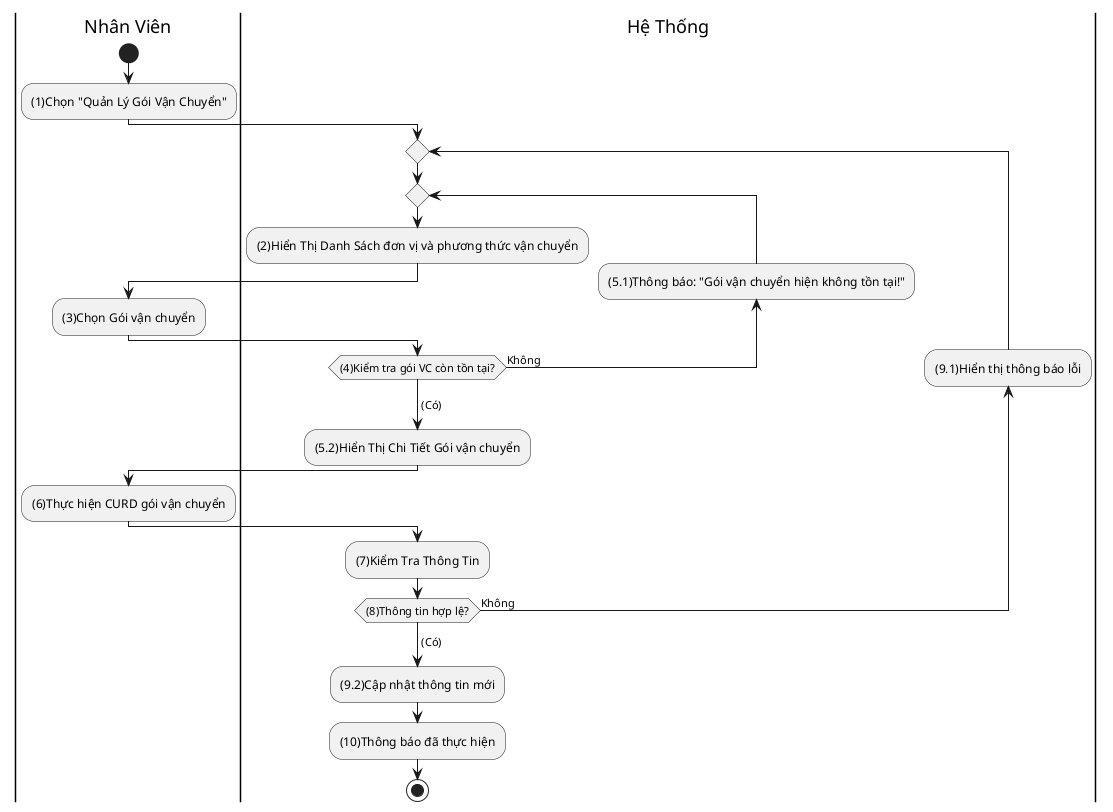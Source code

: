 @startuml
|Nhân Viên|
start
:(1)Chọn "Quản Lý Gói Vận Chuyển";
|Hệ Thống|
repeat 
  repeat
    :(2)Hiển Thị Danh Sách đơn vị và phương thức vận chuyển;
    |Nhân Viên|
    :(3)Chọn Gói vận chuyển;
    |Hệ Thống|
  backward :(5.1)Thông báo: "Gói vận chuyển hiện không tồn tại!";
  repeat while ((4)Kiểm tra gói VC còn tồn tại?) is (Không)
  -> (Có);
  :(5.2)Hiển Thị Chi Tiết Gói vận chuyển;
  |Nhân Viên|
  :(6)Thực hiện CURD gói vận chuyển;
  |Hệ Thống|
  :(7)Kiểm Tra Thông Tin;
backward :(9.1)Hiển thị thông báo lỗi;
repeat while ((8)Thông tin hợp lệ?) is (Không)
-> (Có);
  :(9.2)Cập nhật thông tin mới;
  :(10)Thông báo đã thực hiện;
stop
@enduml